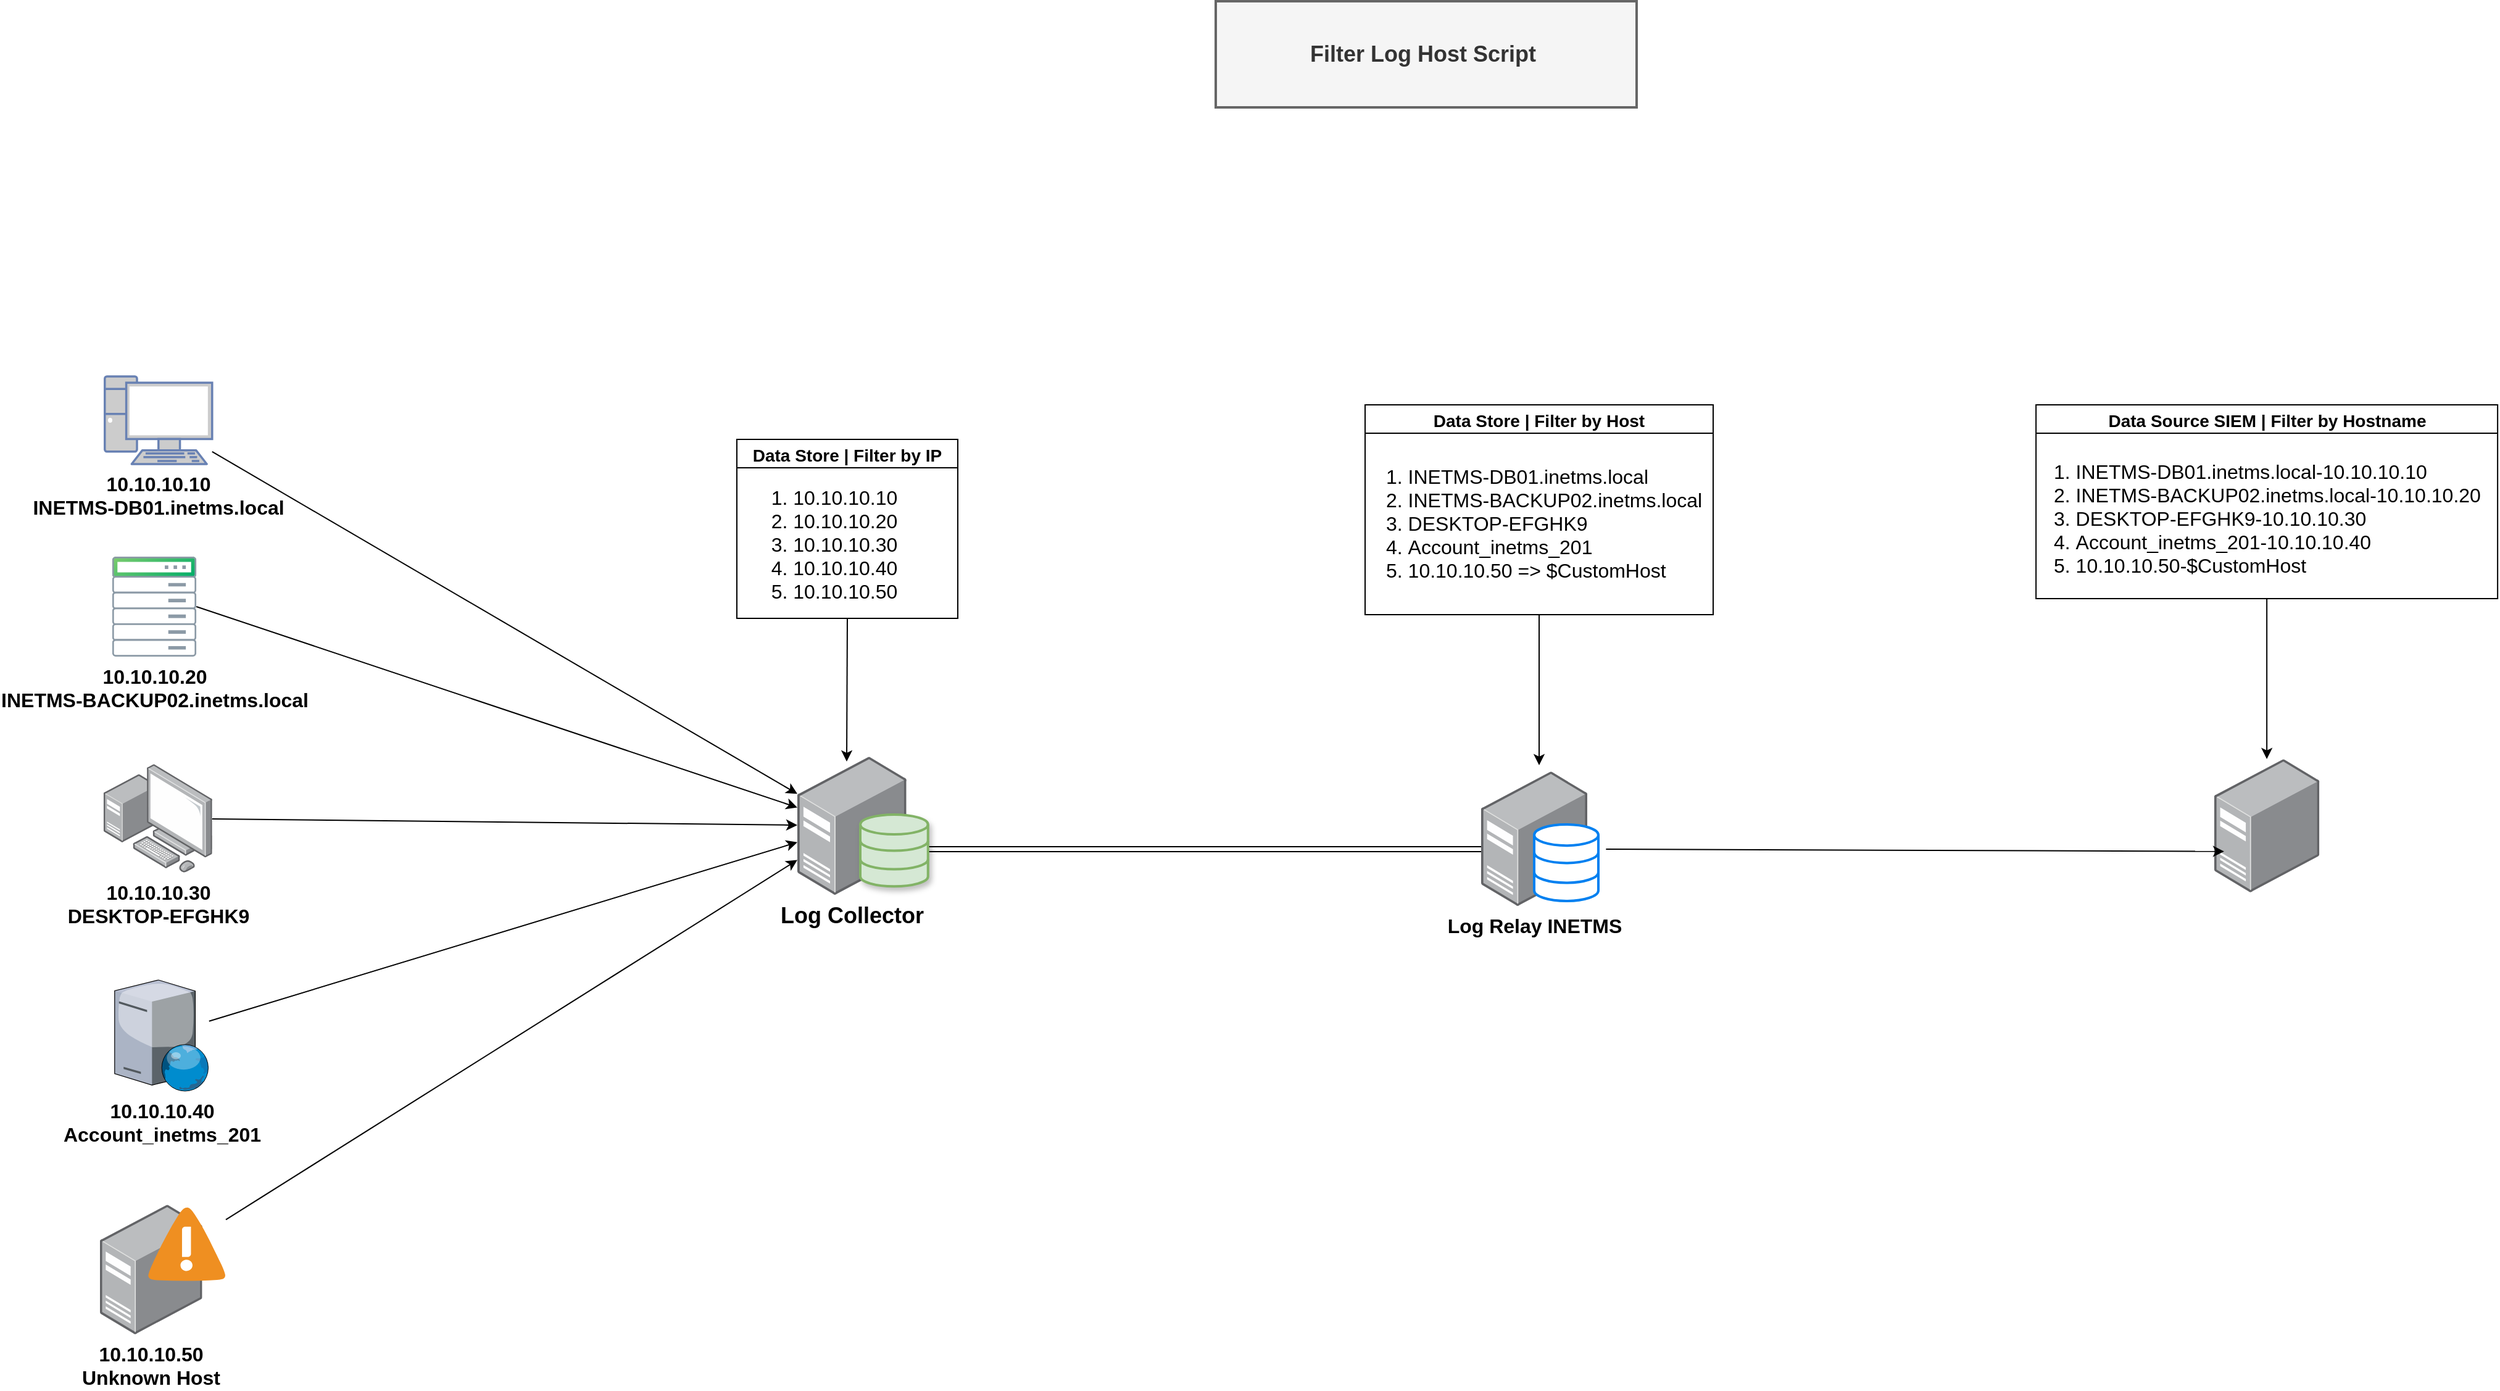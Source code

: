 <mxfile version="20.8.16" type="device"><diagram name="FilterHosts" id="RLB57uSVwF7ockPrsVUR"><mxGraphModel dx="3844" dy="1933" grid="0" gridSize="10" guides="1" tooltips="1" connect="1" arrows="1" fold="1" page="0" pageScale="1" pageWidth="850" pageHeight="1100" math="0" shadow="0"><root><mxCell id="0"/><mxCell id="1" parent="0"/><mxCell id="bC1ZqO6Yy5J8ZTXF1NH_-1" value="Filter Log Host Script&amp;nbsp;" style="text;html=1;strokeColor=#666666;fillColor=#f5f5f5;align=center;verticalAlign=middle;whiteSpace=wrap;rounded=0;fontColor=#333333;fontStyle=1;strokeWidth=2;fontSize=18;" vertex="1" parent="1"><mxGeometry x="418" y="-20" width="341" height="86" as="geometry"/></mxCell><mxCell id="bC1ZqO6Yy5J8ZTXF1NH_-2" value="&lt;font style=&quot;font-size: 16px;&quot;&gt;10.10.10.10&lt;br&gt;INETMS-DB01.inetms.local&lt;/font&gt;" style="fontColor=#000000;verticalAlign=top;verticalLabelPosition=bottom;labelPosition=center;align=center;html=1;outlineConnect=0;fillColor=#CCCCCC;strokeColor=#6881B3;gradientColor=none;gradientDirection=north;strokeWidth=2;shape=mxgraph.networks.pc;fontSize=16;fontStyle=1" vertex="1" parent="1"><mxGeometry x="-482.11" y="284" width="87" height="71" as="geometry"/></mxCell><mxCell id="bC1ZqO6Yy5J8ZTXF1NH_-4" value="10.10.10.20&lt;br&gt;INETMS-BACKUP02.inetms.local" style="aspect=fixed;perimeter=ellipsePerimeter;html=1;align=center;fontSize=16;verticalAlign=top;fontColor=#000000;shadow=0;dashed=0;image;image=img/lib/cumulus/rack_cumulus_linux.svg;strokeColor=#666666;strokeWidth=2;fontStyle=1" vertex="1" parent="1"><mxGeometry x="-476.11" y="430" width="68.21" height="81" as="geometry"/></mxCell><mxCell id="bC1ZqO6Yy5J8ZTXF1NH_-5" value="10.10.10.30&lt;br&gt;DESKTOP-EFGHK9" style="points=[];aspect=fixed;html=1;align=center;shadow=0;dashed=0;image;image=img/lib/allied_telesis/computer_and_terminals/Personal_Computer_with_Server.svg;strokeColor=#666666;strokeWidth=2;fontSize=16;fontColor=#000000;fontStyle=1" vertex="1" parent="1"><mxGeometry x="-483.11" y="598" width="88" height="88" as="geometry"/></mxCell><mxCell id="bC1ZqO6Yy5J8ZTXF1NH_-8" value="10.10.10.40&lt;br&gt;Account_inetms_201" style="verticalLabelPosition=bottom;sketch=0;aspect=fixed;html=1;verticalAlign=top;strokeColor=none;align=center;outlineConnect=0;shape=mxgraph.citrix.web_server;strokeWidth=2;fontSize=16;fontColor=#000000;fontStyle=1" vertex="1" parent="1"><mxGeometry x="-474.11" y="773" width="76.5" height="90" as="geometry"/></mxCell><mxCell id="bC1ZqO6Yy5J8ZTXF1NH_-20" value="10.10.10.50&lt;br&gt;Unknown Host" style="points=[];aspect=fixed;html=1;align=center;shadow=0;dashed=0;image;image=img/lib/allied_telesis/computer_and_terminals/Server_Desktop.svg;strokeColor=#666666;strokeWidth=2;fontSize=16;fontColor=#000000;fontStyle=1" vertex="1" parent="1"><mxGeometry x="-486" y="955" width="82.83" height="105" as="geometry"/></mxCell><mxCell id="bC1ZqO6Yy5J8ZTXF1NH_-22" value="" style="shadow=0;dashed=0;html=1;strokeColor=none;fillColor=#4495D1;labelPosition=center;verticalLabelPosition=bottom;verticalAlign=top;align=center;outlineConnect=0;shape=mxgraph.veeam.2d.alert;strokeWidth=2;fontSize=16;fontColor=#000000;fontStyle=1" vertex="1" parent="1"><mxGeometry x="-447" y="957" width="63" height="60" as="geometry"/></mxCell><mxCell id="bC1ZqO6Yy5J8ZTXF1NH_-23" value="" style="endArrow=classic;html=1;rounded=0;fontSize=16;fontColor=#000000;" edge="1" parent="1" source="bC1ZqO6Yy5J8ZTXF1NH_-2" target="bC1ZqO6Yy5J8ZTXF1NH_-7"><mxGeometry width="50" height="50" relative="1" as="geometry"><mxPoint x="222" y="697" as="sourcePoint"/><mxPoint x="272" y="647" as="targetPoint"/></mxGeometry></mxCell><mxCell id="bC1ZqO6Yy5J8ZTXF1NH_-24" value="" style="endArrow=classic;html=1;rounded=0;fontSize=16;fontColor=#000000;exitX=1;exitY=0.5;exitDx=0;exitDy=0;" edge="1" parent="1" source="bC1ZqO6Yy5J8ZTXF1NH_-4" target="bC1ZqO6Yy5J8ZTXF1NH_-7"><mxGeometry width="50" height="50" relative="1" as="geometry"><mxPoint x="-115" y="851" as="sourcePoint"/><mxPoint x="-65" y="801" as="targetPoint"/></mxGeometry></mxCell><mxCell id="bC1ZqO6Yy5J8ZTXF1NH_-25" value="" style="endArrow=classic;html=1;rounded=0;fontSize=16;fontColor=#000000;" edge="1" parent="1" source="bC1ZqO6Yy5J8ZTXF1NH_-5" target="bC1ZqO6Yy5J8ZTXF1NH_-7"><mxGeometry width="50" height="50" relative="1" as="geometry"><mxPoint x="280" y="938" as="sourcePoint"/><mxPoint x="330" y="888" as="targetPoint"/></mxGeometry></mxCell><mxCell id="bC1ZqO6Yy5J8ZTXF1NH_-26" value="" style="endArrow=classic;html=1;rounded=0;fontSize=16;fontColor=#000000;" edge="1" parent="1" source="bC1ZqO6Yy5J8ZTXF1NH_-8" target="bC1ZqO6Yy5J8ZTXF1NH_-7"><mxGeometry width="50" height="50" relative="1" as="geometry"><mxPoint x="147" y="958" as="sourcePoint"/><mxPoint x="197" y="908" as="targetPoint"/></mxGeometry></mxCell><mxCell id="bC1ZqO6Yy5J8ZTXF1NH_-27" value="" style="endArrow=classic;html=1;rounded=0;fontSize=16;fontColor=#000000;" edge="1" parent="1" source="bC1ZqO6Yy5J8ZTXF1NH_-22" target="bC1ZqO6Yy5J8ZTXF1NH_-7"><mxGeometry width="50" height="50" relative="1" as="geometry"><mxPoint x="-44" y="914" as="sourcePoint"/><mxPoint x="6" y="864" as="targetPoint"/></mxGeometry></mxCell><mxCell id="bC1ZqO6Yy5J8ZTXF1NH_-36" style="edgeStyle=orthogonalEdgeStyle;rounded=0;orthogonalLoop=1;jettySize=auto;html=1;exitX=0.5;exitY=1;exitDx=0;exitDy=0;fontSize=16;fontColor=#000000;" edge="1" parent="1" source="bC1ZqO6Yy5J8ZTXF1NH_-29"><mxGeometry relative="1" as="geometry"><mxPoint x="119" y="596" as="targetPoint"/></mxGeometry></mxCell><mxCell id="bC1ZqO6Yy5J8ZTXF1NH_-29" value="&lt;font style=&quot;font-size: 14px;&quot;&gt;Data Store | Filter by IP&lt;/font&gt;" style="swimlane;whiteSpace=wrap;html=1;strokeColor=#000000;strokeWidth=1;fontSize=16;fontColor=#000000;" vertex="1" parent="1"><mxGeometry x="30" y="335" width="179" height="145" as="geometry"/></mxCell><mxCell id="bC1ZqO6Yy5J8ZTXF1NH_-37" value="1. 10.10.10.10&lt;br&gt;2. 10.10.10.20&lt;br&gt;3. 10.10.10.30&lt;br&gt;4. 10.10.10.40&lt;br&gt;5. 10.10.10.50" style="text;html=1;strokeColor=none;fillColor=none;align=center;verticalAlign=middle;whiteSpace=wrap;rounded=0;fontSize=16;fontColor=#000000;" vertex="1" parent="bC1ZqO6Yy5J8ZTXF1NH_-29"><mxGeometry x="-21" y="40" width="200" height="90" as="geometry"/></mxCell><mxCell id="bC1ZqO6Yy5J8ZTXF1NH_-38" value="" style="shape=link;html=1;rounded=0;fontSize=16;fontColor=#000000;exitX=0.966;exitY=0.482;exitDx=0;exitDy=0;exitPerimeter=0;" edge="1" parent="1" source="bC1ZqO6Yy5J8ZTXF1NH_-11"><mxGeometry width="100" relative="1" as="geometry"><mxPoint x="189" y="667" as="sourcePoint"/><mxPoint x="637" y="667" as="targetPoint"/></mxGeometry></mxCell><mxCell id="bC1ZqO6Yy5J8ZTXF1NH_-39" value="Log Relay INETMS" style="points=[];aspect=fixed;html=1;align=center;shadow=0;dashed=0;image;image=img/lib/allied_telesis/computer_and_terminals/Server_Desktop.svg;strokeColor=#666666;strokeWidth=2;fontSize=16;fontColor=#000000;fontStyle=1" vertex="1" parent="1"><mxGeometry x="633" y="604" width="85.99" height="109" as="geometry"/></mxCell><mxCell id="bC1ZqO6Yy5J8ZTXF1NH_-40" value="" style="html=1;verticalLabelPosition=bottom;align=center;labelBackgroundColor=#ffffff;verticalAlign=top;strokeWidth=2;strokeColor=#0080F0;shadow=0;dashed=0;shape=mxgraph.ios7.icons.data;fontSize=16;fontColor=#000000;" vertex="1" parent="1"><mxGeometry x="676" y="647" width="52" height="62" as="geometry"/></mxCell><mxCell id="bC1ZqO6Yy5J8ZTXF1NH_-7" value="Log Collector" style="points=[];aspect=fixed;html=1;align=center;shadow=0;dashed=0;image;image=img/lib/allied_telesis/computer_and_terminals/Server_Desktop.svg;strokeColor=#666666;strokeWidth=2;fontSize=18;fontStyle=1" vertex="1" parent="1"><mxGeometry x="79" y="592" width="88.35" height="112" as="geometry"/></mxCell><mxCell id="bC1ZqO6Yy5J8ZTXF1NH_-11" value="" style="html=1;verticalLabelPosition=bottom;align=center;labelBackgroundColor=#ffffff;verticalAlign=top;strokeWidth=2;strokeColor=#82b366;shadow=1;dashed=0;shape=mxgraph.ios7.icons.data;fontSize=18;fillColor=#d5e8d4;" vertex="1" parent="1"><mxGeometry x="130" y="639" width="54.88" height="58.14" as="geometry"/></mxCell><mxCell id="bC1ZqO6Yy5J8ZTXF1NH_-41" style="edgeStyle=orthogonalEdgeStyle;rounded=0;orthogonalLoop=1;jettySize=auto;html=1;exitX=0.5;exitY=1;exitDx=0;exitDy=0;fontSize=16;fontColor=#000000;" edge="1" parent="1" source="bC1ZqO6Yy5J8ZTXF1NH_-42"><mxGeometry relative="1" as="geometry"><mxPoint x="680" y="599" as="targetPoint"/></mxGeometry></mxCell><mxCell id="bC1ZqO6Yy5J8ZTXF1NH_-42" value="&lt;font style=&quot;font-size: 14px;&quot;&gt;Data Store | Filter by Host&lt;/font&gt;" style="swimlane;whiteSpace=wrap;html=1;strokeColor=#000000;strokeWidth=1;fontSize=16;fontColor=#000000;" vertex="1" parent="1"><mxGeometry x="539" y="307" width="282" height="170" as="geometry"/></mxCell><mxCell id="bC1ZqO6Yy5J8ZTXF1NH_-43" value="1.&amp;nbsp;INETMS-DB01.inetms.local&lt;br&gt;2.&amp;nbsp;INETMS-BACKUP02.inetms.local&lt;br&gt;3.&amp;nbsp;DESKTOP-EFGHK9&lt;br&gt;4.&amp;nbsp;Account_inetms_201&lt;br&gt;5. 10.10.10.50 =&amp;gt; $CustomHost" style="text;html=1;strokeColor=none;fillColor=none;align=left;verticalAlign=middle;whiteSpace=wrap;rounded=0;fontSize=16;fontColor=#000000;" vertex="1" parent="bC1ZqO6Yy5J8ZTXF1NH_-42"><mxGeometry x="15" y="32" width="282" height="128" as="geometry"/></mxCell><mxCell id="bC1ZqO6Yy5J8ZTXF1NH_-52" value="" style="group" vertex="1" connectable="0" parent="1"><mxGeometry x="1227" y="594" width="113" height="136" as="geometry"/></mxCell><mxCell id="bC1ZqO6Yy5J8ZTXF1NH_-47" value="" style="points=[];aspect=fixed;html=1;align=center;shadow=0;dashed=0;image;image=img/lib/allied_telesis/computer_and_terminals/Server_Desktop.svg;strokeColor=#000000;strokeWidth=1;fontSize=14;fontColor=#000000;" vertex="1" parent="bC1ZqO6Yy5J8ZTXF1NH_-52"><mxGeometry width="85.15" height="107.937" as="geometry"/></mxCell><mxCell id="bC1ZqO6Yy5J8ZTXF1NH_-51" value="" style="shape=image;verticalLabelPosition=bottom;labelBackgroundColor=default;verticalAlign=top;aspect=fixed;imageAspect=0;image=https://www.freepnglogos.com/uploads/mcafee-logo-png/mcafee-red-logos-6.png;container=1;" vertex="1" parent="bC1ZqO6Yy5J8ZTXF1NH_-52"><mxGeometry x="8" y="54.43" width="103.21" height="81.57" as="geometry"/></mxCell><mxCell id="bC1ZqO6Yy5J8ZTXF1NH_-53" value="" style="endArrow=classic;html=1;rounded=0;fontSize=14;fontColor=#000000;exitX=1.119;exitY=0.323;exitDx=0;exitDy=0;exitPerimeter=0;entryX=0;entryY=0.25;entryDx=0;entryDy=0;" edge="1" parent="1" source="bC1ZqO6Yy5J8ZTXF1NH_-40" target="bC1ZqO6Yy5J8ZTXF1NH_-51"><mxGeometry width="50" height="50" relative="1" as="geometry"><mxPoint x="1051" y="530" as="sourcePoint"/><mxPoint x="1107" y="667" as="targetPoint"/></mxGeometry></mxCell><mxCell id="bC1ZqO6Yy5J8ZTXF1NH_-61" style="edgeStyle=orthogonalEdgeStyle;rounded=0;orthogonalLoop=1;jettySize=auto;html=1;fontSize=14;fontColor=#000000;" edge="1" parent="1" source="bC1ZqO6Yy5J8ZTXF1NH_-54" target="bC1ZqO6Yy5J8ZTXF1NH_-47"><mxGeometry relative="1" as="geometry"/></mxCell><mxCell id="bC1ZqO6Yy5J8ZTXF1NH_-54" value="&lt;font style=&quot;font-size: 14px;&quot;&gt;Data Source SIEM | Filter by Hostname&lt;/font&gt;" style="swimlane;whiteSpace=wrap;html=1;strokeColor=#000000;strokeWidth=1;fontSize=16;fontColor=#000000;" vertex="1" parent="1"><mxGeometry x="1082.58" y="307" width="374" height="157" as="geometry"/></mxCell><mxCell id="bC1ZqO6Yy5J8ZTXF1NH_-55" value="1.&amp;nbsp;INETMS-DB01.inetms.local-10.10.10.10&lt;br&gt;2.&amp;nbsp;INETMS-BACKUP02.inetms.local-10.10.10.20&lt;br&gt;3.&amp;nbsp;DESKTOP-EFGHK9-10.10.10.30&lt;br&gt;4.&amp;nbsp;Account_inetms_201-10.10.10.40&lt;br&gt;5. 10.10.10.50-$CustomHost" style="text;html=1;strokeColor=none;fillColor=none;align=left;verticalAlign=middle;whiteSpace=wrap;rounded=0;fontSize=16;fontColor=#000000;" vertex="1" parent="bC1ZqO6Yy5J8ZTXF1NH_-54"><mxGeometry x="12" y="10.5" width="350" height="162.5" as="geometry"/></mxCell></root></mxGraphModel></diagram></mxfile>